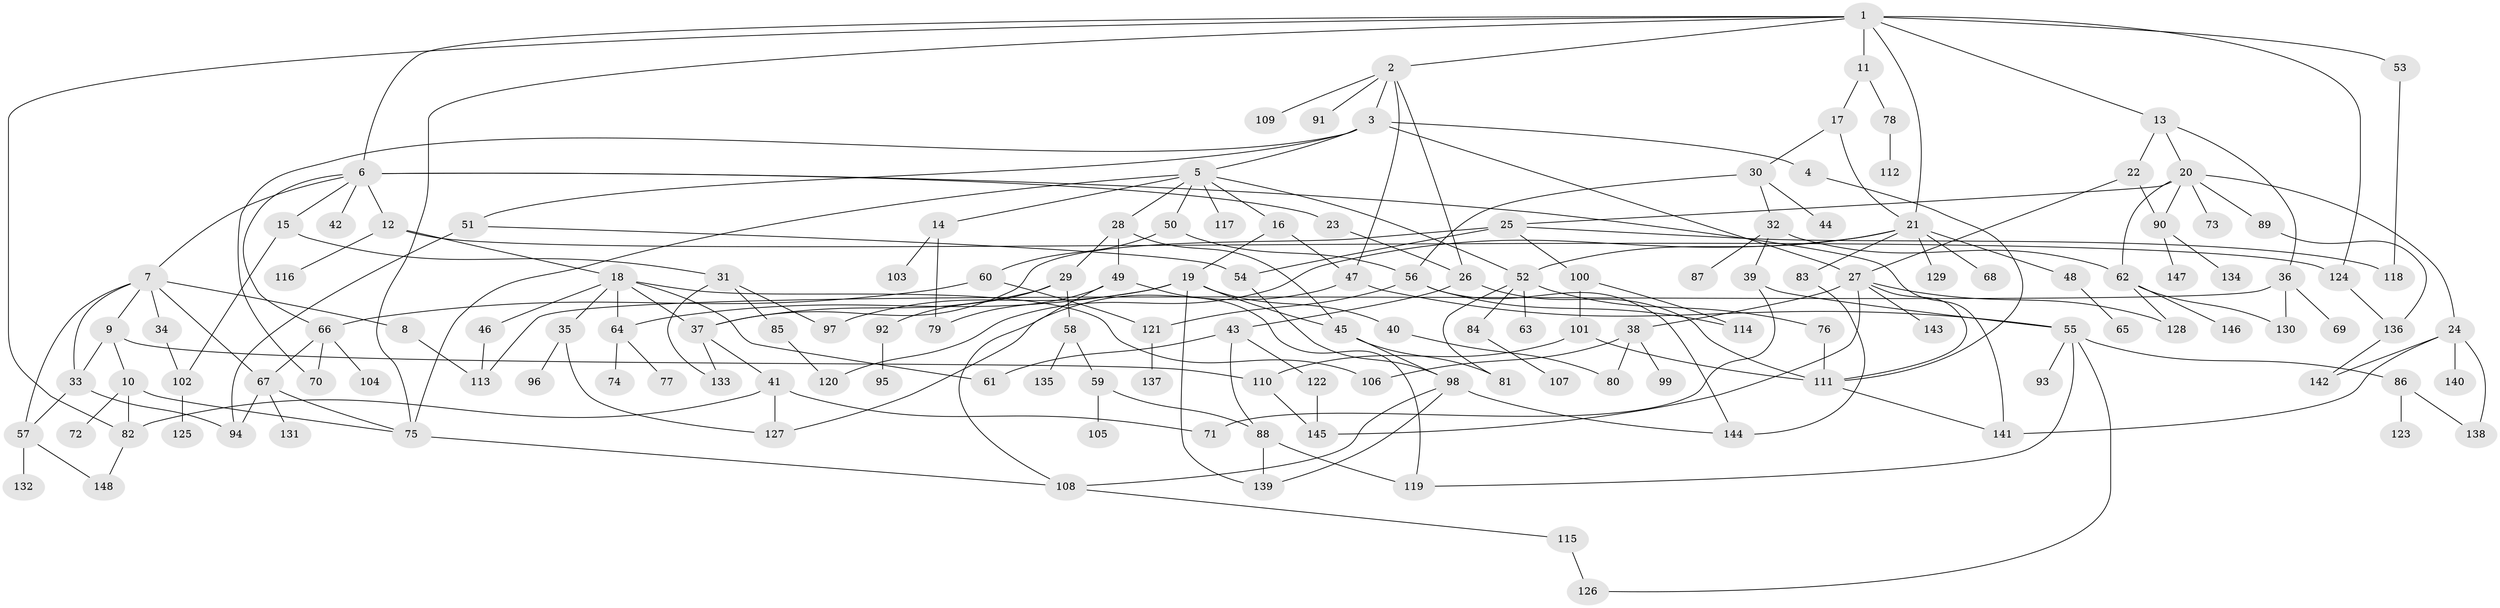 // Generated by graph-tools (version 1.1) at 2025/34/03/09/25 02:34:07]
// undirected, 148 vertices, 217 edges
graph export_dot {
graph [start="1"]
  node [color=gray90,style=filled];
  1;
  2;
  3;
  4;
  5;
  6;
  7;
  8;
  9;
  10;
  11;
  12;
  13;
  14;
  15;
  16;
  17;
  18;
  19;
  20;
  21;
  22;
  23;
  24;
  25;
  26;
  27;
  28;
  29;
  30;
  31;
  32;
  33;
  34;
  35;
  36;
  37;
  38;
  39;
  40;
  41;
  42;
  43;
  44;
  45;
  46;
  47;
  48;
  49;
  50;
  51;
  52;
  53;
  54;
  55;
  56;
  57;
  58;
  59;
  60;
  61;
  62;
  63;
  64;
  65;
  66;
  67;
  68;
  69;
  70;
  71;
  72;
  73;
  74;
  75;
  76;
  77;
  78;
  79;
  80;
  81;
  82;
  83;
  84;
  85;
  86;
  87;
  88;
  89;
  90;
  91;
  92;
  93;
  94;
  95;
  96;
  97;
  98;
  99;
  100;
  101;
  102;
  103;
  104;
  105;
  106;
  107;
  108;
  109;
  110;
  111;
  112;
  113;
  114;
  115;
  116;
  117;
  118;
  119;
  120;
  121;
  122;
  123;
  124;
  125;
  126;
  127;
  128;
  129;
  130;
  131;
  132;
  133;
  134;
  135;
  136;
  137;
  138;
  139;
  140;
  141;
  142;
  143;
  144;
  145;
  146;
  147;
  148;
  1 -- 2;
  1 -- 6;
  1 -- 11;
  1 -- 13;
  1 -- 53;
  1 -- 124;
  1 -- 75;
  1 -- 82;
  1 -- 21;
  2 -- 3;
  2 -- 26;
  2 -- 47;
  2 -- 91;
  2 -- 109;
  3 -- 4;
  3 -- 5;
  3 -- 51;
  3 -- 27;
  3 -- 70;
  4 -- 111;
  5 -- 14;
  5 -- 16;
  5 -- 28;
  5 -- 50;
  5 -- 117;
  5 -- 52;
  5 -- 75;
  6 -- 7;
  6 -- 12;
  6 -- 15;
  6 -- 23;
  6 -- 42;
  6 -- 66;
  6 -- 141;
  7 -- 8;
  7 -- 9;
  7 -- 33;
  7 -- 34;
  7 -- 67;
  7 -- 57;
  8 -- 113;
  9 -- 10;
  9 -- 110;
  9 -- 33;
  10 -- 72;
  10 -- 82;
  10 -- 75;
  11 -- 17;
  11 -- 78;
  12 -- 18;
  12 -- 116;
  12 -- 124;
  13 -- 20;
  13 -- 22;
  13 -- 36;
  14 -- 79;
  14 -- 103;
  15 -- 31;
  15 -- 102;
  16 -- 19;
  16 -- 47;
  17 -- 21;
  17 -- 30;
  18 -- 35;
  18 -- 37;
  18 -- 46;
  18 -- 61;
  18 -- 64;
  18 -- 106;
  19 -- 40;
  19 -- 45;
  19 -- 64;
  19 -- 139;
  19 -- 97;
  20 -- 24;
  20 -- 25;
  20 -- 62;
  20 -- 73;
  20 -- 89;
  20 -- 90;
  21 -- 48;
  21 -- 52;
  21 -- 68;
  21 -- 83;
  21 -- 129;
  21 -- 120;
  22 -- 27;
  22 -- 90;
  23 -- 26;
  24 -- 140;
  24 -- 142;
  24 -- 141;
  24 -- 138;
  25 -- 54;
  25 -- 100;
  25 -- 118;
  25 -- 37;
  26 -- 43;
  26 -- 111;
  27 -- 38;
  27 -- 128;
  27 -- 143;
  27 -- 145;
  27 -- 111;
  28 -- 29;
  28 -- 49;
  28 -- 45;
  29 -- 58;
  29 -- 92;
  29 -- 37;
  30 -- 32;
  30 -- 44;
  30 -- 56;
  31 -- 85;
  31 -- 97;
  31 -- 133;
  32 -- 39;
  32 -- 87;
  32 -- 62;
  33 -- 57;
  33 -- 94;
  34 -- 102;
  35 -- 96;
  35 -- 127;
  36 -- 69;
  36 -- 113;
  36 -- 130;
  37 -- 41;
  37 -- 133;
  38 -- 99;
  38 -- 106;
  38 -- 80;
  39 -- 55;
  39 -- 71;
  40 -- 80;
  41 -- 71;
  41 -- 82;
  41 -- 127;
  43 -- 88;
  43 -- 122;
  43 -- 61;
  45 -- 81;
  45 -- 98;
  46 -- 113;
  47 -- 55;
  47 -- 127;
  48 -- 65;
  49 -- 119;
  49 -- 108;
  49 -- 79;
  50 -- 60;
  50 -- 56;
  51 -- 94;
  51 -- 54;
  52 -- 63;
  52 -- 76;
  52 -- 81;
  52 -- 84;
  53 -- 118;
  54 -- 98;
  55 -- 86;
  55 -- 93;
  55 -- 119;
  55 -- 126;
  56 -- 121;
  56 -- 144;
  56 -- 114;
  57 -- 132;
  57 -- 148;
  58 -- 59;
  58 -- 135;
  59 -- 105;
  59 -- 88;
  60 -- 66;
  60 -- 121;
  62 -- 146;
  62 -- 130;
  62 -- 128;
  64 -- 74;
  64 -- 77;
  66 -- 67;
  66 -- 70;
  66 -- 104;
  67 -- 75;
  67 -- 94;
  67 -- 131;
  75 -- 108;
  76 -- 111;
  78 -- 112;
  82 -- 148;
  83 -- 144;
  84 -- 107;
  85 -- 120;
  86 -- 123;
  86 -- 138;
  88 -- 139;
  88 -- 119;
  89 -- 136;
  90 -- 134;
  90 -- 147;
  92 -- 95;
  98 -- 108;
  98 -- 139;
  98 -- 144;
  100 -- 101;
  100 -- 114;
  101 -- 110;
  101 -- 111;
  102 -- 125;
  108 -- 115;
  110 -- 145;
  111 -- 141;
  115 -- 126;
  121 -- 137;
  122 -- 145;
  124 -- 136;
  136 -- 142;
}
